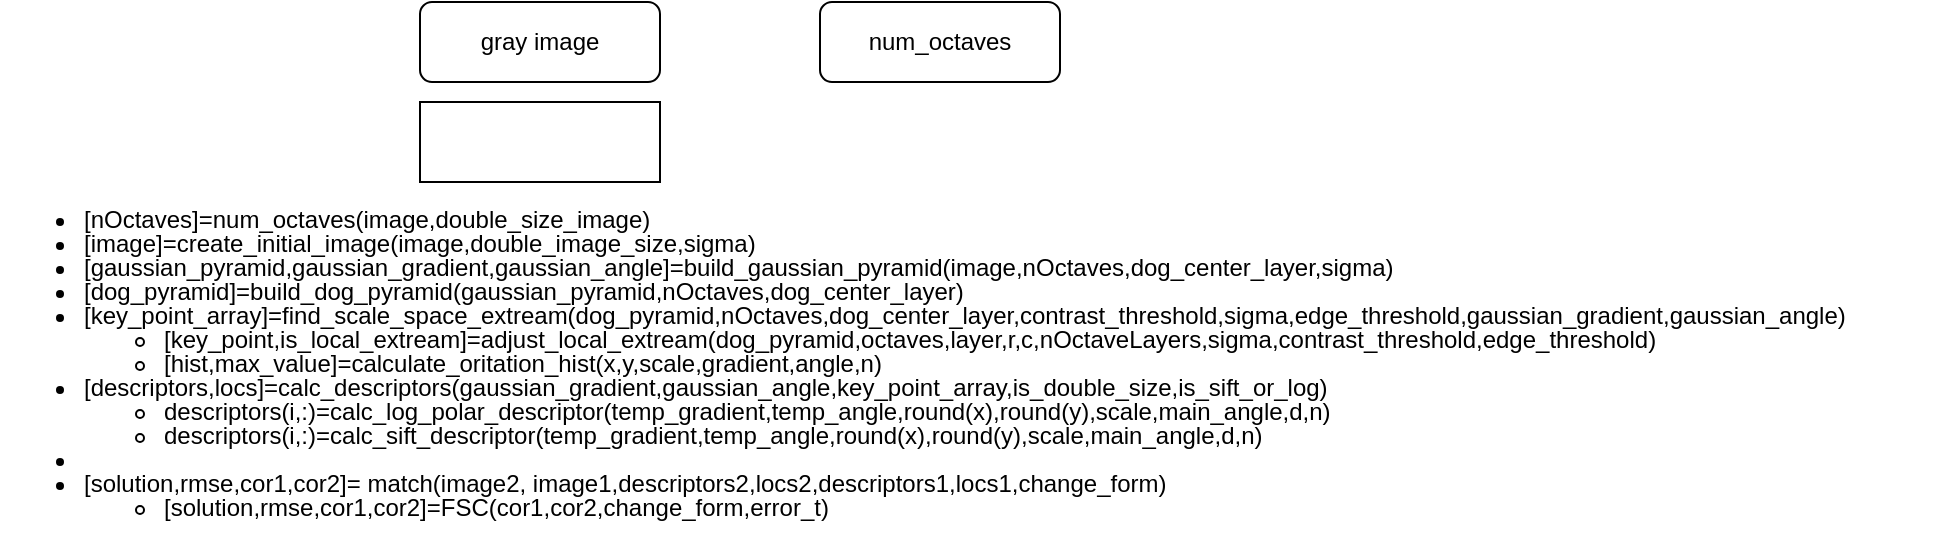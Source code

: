 <mxfile version="24.0.7" type="github">
  <diagram name="第 1 页" id="wE8Msh8U6or0rRmldTZ4">
    <mxGraphModel dx="1891" dy="538" grid="1" gridSize="10" guides="1" tooltips="1" connect="1" arrows="1" fold="1" page="1" pageScale="1" pageWidth="827" pageHeight="1169" math="0" shadow="0">
      <root>
        <mxCell id="0" />
        <mxCell id="1" parent="0" />
        <mxCell id="Of1BTpybml31U4D-7XKG-1" value="gray image" style="rounded=1;whiteSpace=wrap;html=1;" vertex="1" parent="1">
          <mxGeometry x="160" y="80" width="120" height="40" as="geometry" />
        </mxCell>
        <mxCell id="Of1BTpybml31U4D-7XKG-2" value="num_octaves" style="rounded=1;whiteSpace=wrap;html=1;" vertex="1" parent="1">
          <mxGeometry x="360" y="80" width="120" height="40" as="geometry" />
        </mxCell>
        <mxCell id="Of1BTpybml31U4D-7XKG-10" value="" style="rounded=0;whiteSpace=wrap;html=1;" vertex="1" parent="1">
          <mxGeometry x="160" y="130" width="120" height="40" as="geometry" />
        </mxCell>
        <mxCell id="Of1BTpybml31U4D-7XKG-12" value="&lt;ul style=&quot;line-height: 100%;&quot;&gt;&lt;li&gt;[nOctaves]=num_octaves(image,double_size_image)&lt;/li&gt;&lt;li&gt;[image]=create_initial_image(image,double_image_size,sigma)&lt;/li&gt;&lt;li&gt;[gaussian_pyramid,gaussian_gradient,gaussian_angle]=build_gaussian_pyramid(image,nOctaves,dog_center_layer,sigma)&lt;/li&gt;&lt;li&gt;[dog_pyramid]=build_dog_pyramid(gaussian_pyramid,nOctaves,dog_center_layer)&lt;/li&gt;&lt;li&gt;[key_point_array]=find_scale_space_extream(dog_pyramid,nOctaves,dog_center_layer,contrast_threshold,sigma,edge_threshold,gaussian_gradient,gaussian_angle)&lt;/li&gt;&lt;ul&gt;&lt;li&gt;[key_point,is_local_extream]=adjust_local_extream(dog_pyramid,octaves,layer,r,c,nOctaveLayers,sigma,contrast_threshold,edge_threshold)&lt;/li&gt;&lt;li&gt;[hist,max_value]=calculate_oritation_hist(x,y,scale,gradient,angle,n)&lt;/li&gt;&lt;/ul&gt;&lt;li&gt;[descriptors,locs]=calc_descriptors(gaussian_gradient,gaussian_angle,key_point_array,is_double_size,is_sift_or_log)&lt;/li&gt;&lt;ul&gt;&lt;li&gt;descriptors(i,:)=calc_log_polar_descriptor(temp_gradient,temp_angle,round(x),round(y),scale,main_angle,d,n)&lt;/li&gt;&lt;li&gt;descriptors(i,:)=calc_sift_descriptor(temp_gradient,temp_angle,round(x),round(y),scale,main_angle,d,n)&lt;/li&gt;&lt;/ul&gt;&lt;li&gt;&lt;/li&gt;&lt;li&gt;[solution,rmse,cor1,cor2]= match(image2, image1,descriptors2,locs2,descriptors1,locs1,change_form)&lt;/li&gt;&lt;ul&gt;&lt;li&gt;[solution,rmse,cor1,cor2]=FSC(cor1,cor2,change_form,error_t)&lt;br&gt;&lt;/li&gt;&lt;/ul&gt;&lt;/ul&gt;" style="text;html=1;align=left;verticalAlign=middle;whiteSpace=wrap;rounded=0;" vertex="1" parent="1">
          <mxGeometry x="-50" y="220" width="970" height="80" as="geometry" />
        </mxCell>
      </root>
    </mxGraphModel>
  </diagram>
</mxfile>
